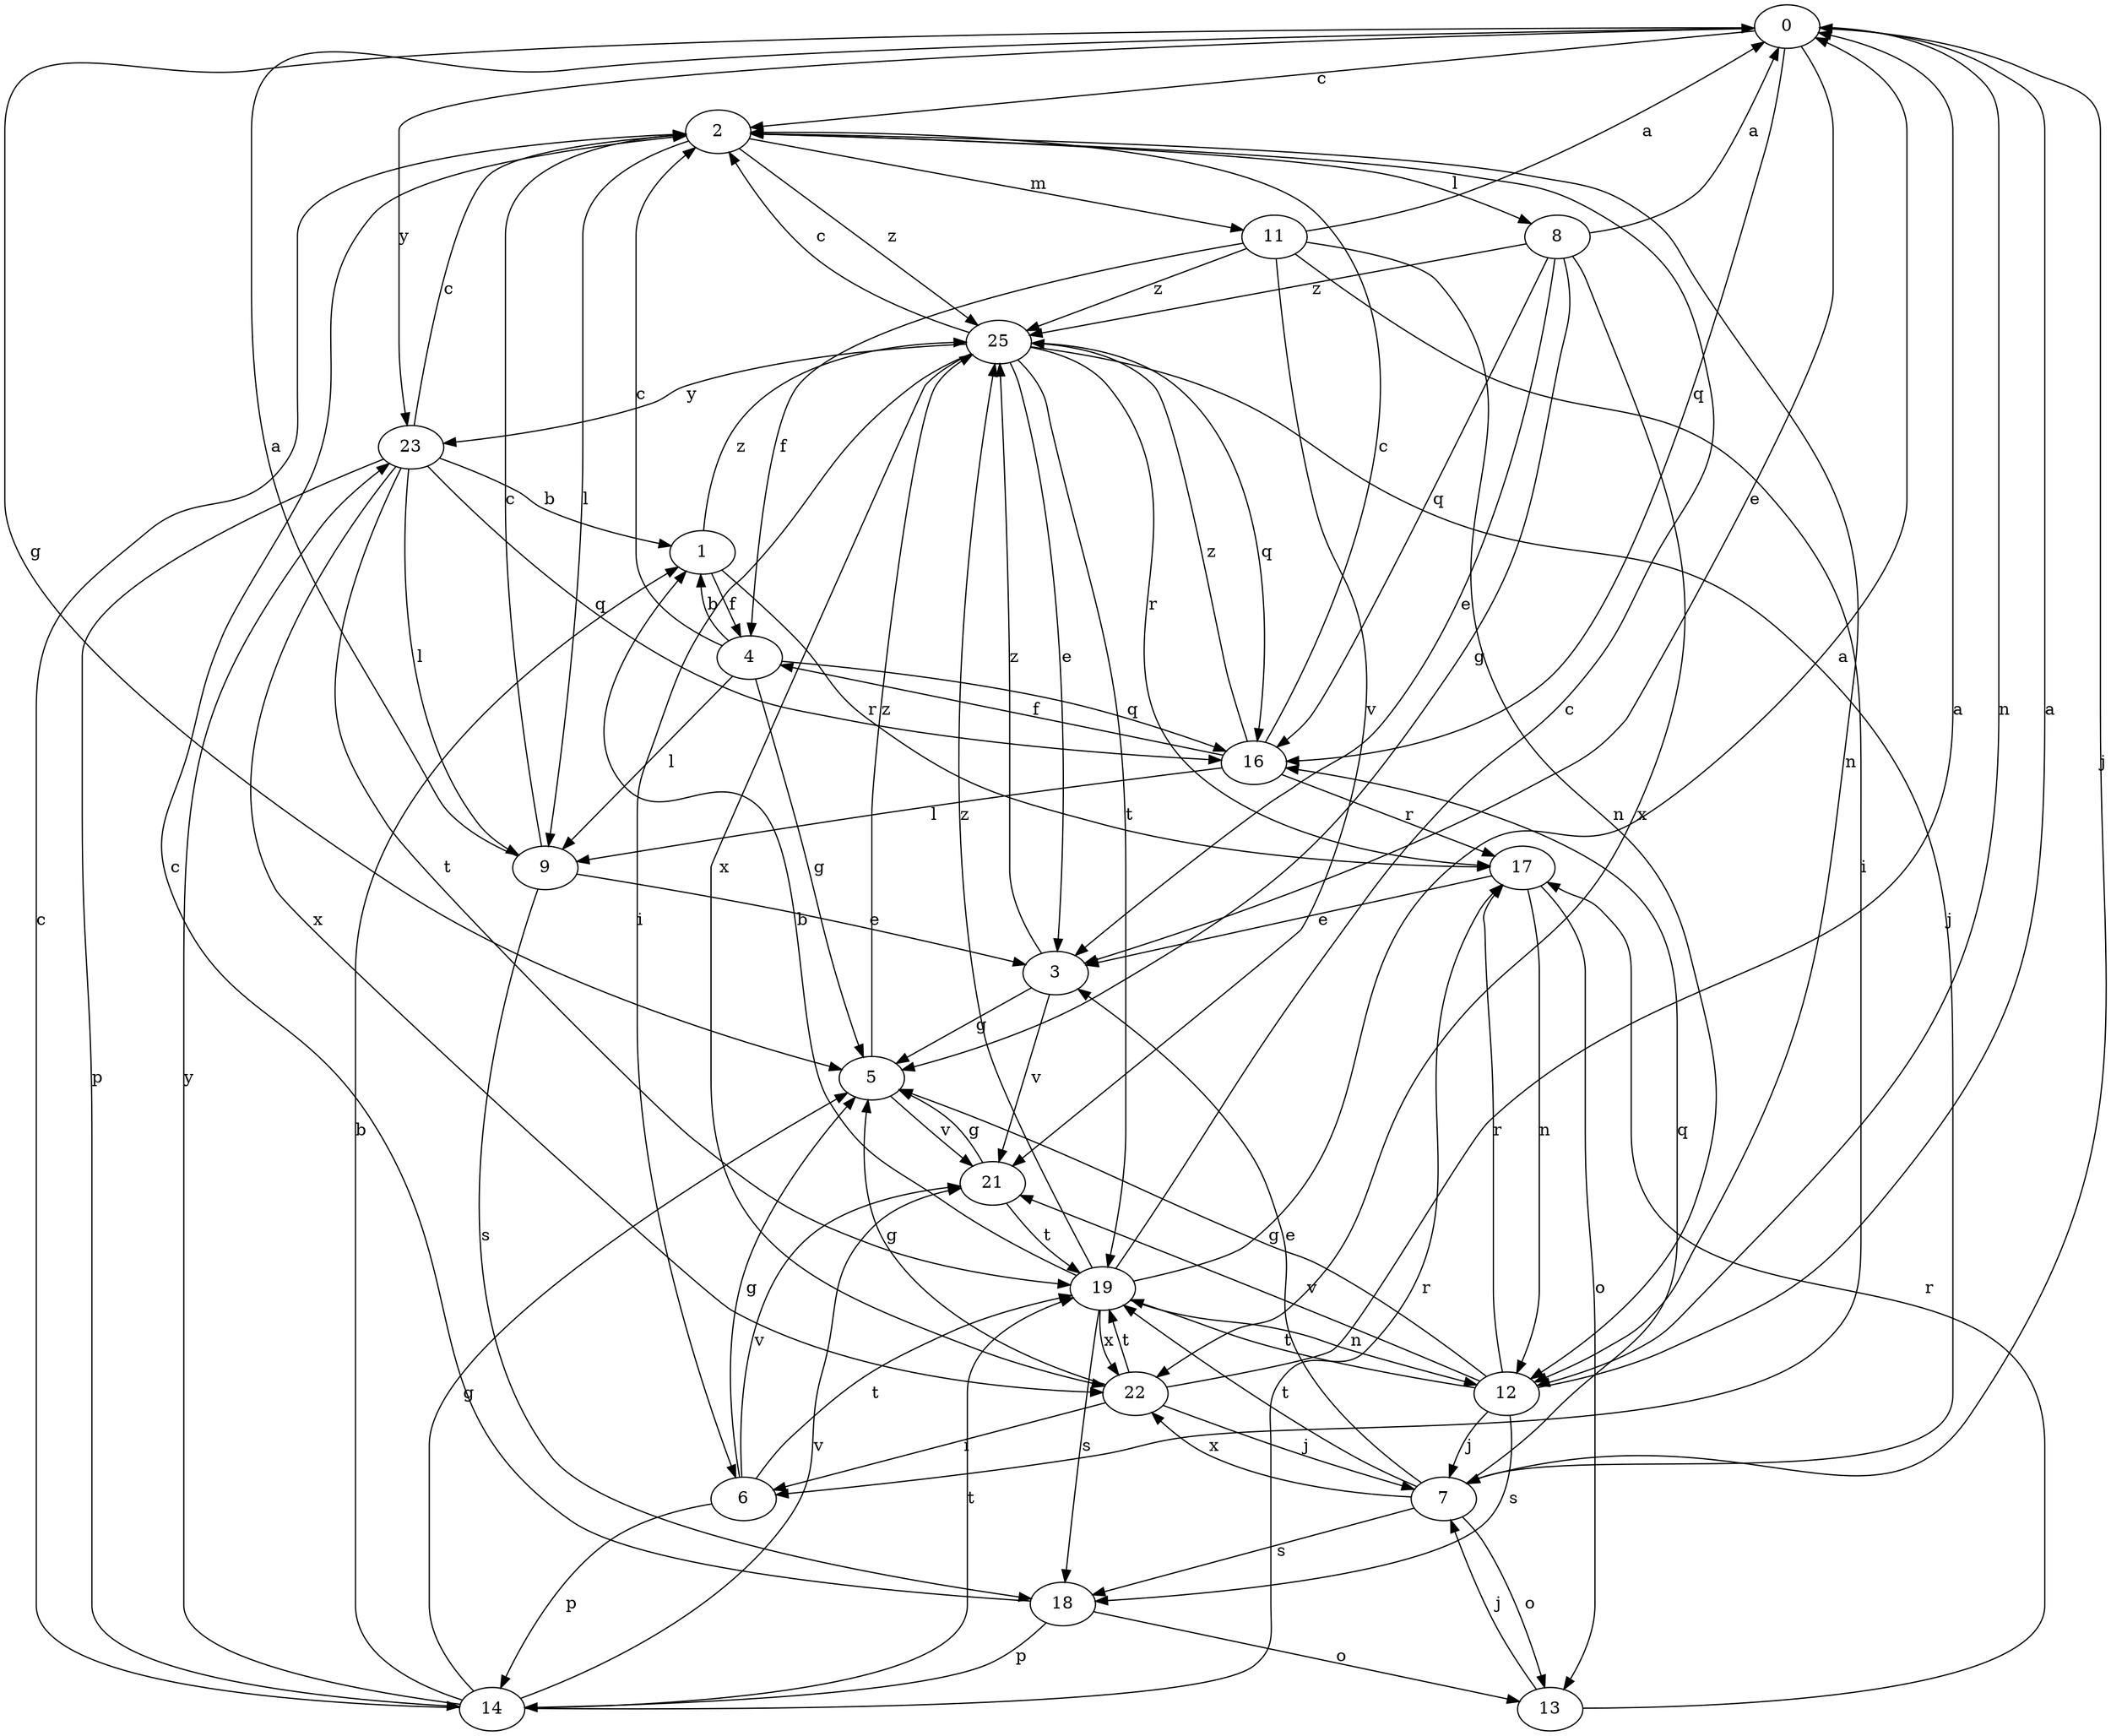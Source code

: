 strict digraph  {
0;
1;
2;
3;
4;
5;
6;
7;
8;
9;
11;
12;
13;
14;
16;
17;
18;
19;
21;
22;
23;
25;
0 -> 2  [label=c];
0 -> 3  [label=e];
0 -> 5  [label=g];
0 -> 7  [label=j];
0 -> 12  [label=n];
0 -> 16  [label=q];
0 -> 23  [label=y];
1 -> 4  [label=f];
1 -> 17  [label=r];
1 -> 25  [label=z];
2 -> 8  [label=l];
2 -> 9  [label=l];
2 -> 11  [label=m];
2 -> 12  [label=n];
2 -> 25  [label=z];
3 -> 5  [label=g];
3 -> 21  [label=v];
3 -> 25  [label=z];
4 -> 1  [label=b];
4 -> 2  [label=c];
4 -> 5  [label=g];
4 -> 9  [label=l];
4 -> 16  [label=q];
5 -> 21  [label=v];
5 -> 25  [label=z];
6 -> 5  [label=g];
6 -> 14  [label=p];
6 -> 19  [label=t];
6 -> 21  [label=v];
7 -> 3  [label=e];
7 -> 13  [label=o];
7 -> 16  [label=q];
7 -> 18  [label=s];
7 -> 19  [label=t];
7 -> 22  [label=x];
8 -> 0  [label=a];
8 -> 3  [label=e];
8 -> 5  [label=g];
8 -> 16  [label=q];
8 -> 22  [label=x];
8 -> 25  [label=z];
9 -> 0  [label=a];
9 -> 2  [label=c];
9 -> 3  [label=e];
9 -> 18  [label=s];
11 -> 0  [label=a];
11 -> 4  [label=f];
11 -> 6  [label=i];
11 -> 12  [label=n];
11 -> 21  [label=v];
11 -> 25  [label=z];
12 -> 0  [label=a];
12 -> 5  [label=g];
12 -> 7  [label=j];
12 -> 17  [label=r];
12 -> 18  [label=s];
12 -> 19  [label=t];
12 -> 21  [label=v];
13 -> 7  [label=j];
13 -> 17  [label=r];
14 -> 1  [label=b];
14 -> 2  [label=c];
14 -> 5  [label=g];
14 -> 17  [label=r];
14 -> 19  [label=t];
14 -> 21  [label=v];
14 -> 23  [label=y];
16 -> 2  [label=c];
16 -> 4  [label=f];
16 -> 9  [label=l];
16 -> 17  [label=r];
16 -> 25  [label=z];
17 -> 3  [label=e];
17 -> 12  [label=n];
17 -> 13  [label=o];
18 -> 2  [label=c];
18 -> 13  [label=o];
18 -> 14  [label=p];
19 -> 0  [label=a];
19 -> 1  [label=b];
19 -> 2  [label=c];
19 -> 12  [label=n];
19 -> 18  [label=s];
19 -> 22  [label=x];
19 -> 25  [label=z];
21 -> 5  [label=g];
21 -> 19  [label=t];
22 -> 0  [label=a];
22 -> 5  [label=g];
22 -> 6  [label=i];
22 -> 7  [label=j];
22 -> 19  [label=t];
23 -> 1  [label=b];
23 -> 2  [label=c];
23 -> 9  [label=l];
23 -> 14  [label=p];
23 -> 16  [label=q];
23 -> 19  [label=t];
23 -> 22  [label=x];
25 -> 2  [label=c];
25 -> 3  [label=e];
25 -> 6  [label=i];
25 -> 7  [label=j];
25 -> 16  [label=q];
25 -> 17  [label=r];
25 -> 19  [label=t];
25 -> 22  [label=x];
25 -> 23  [label=y];
}
